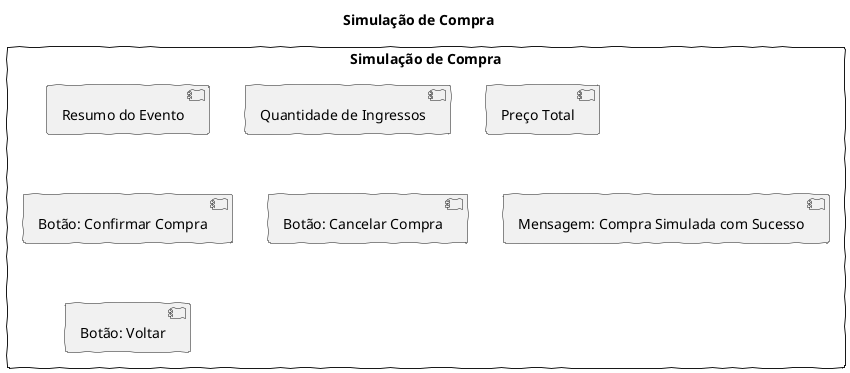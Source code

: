 @startuml
skinparam handwritten true
title Simulação de Compra

rectangle "Simulação de Compra" {
  [Resumo do Evento]
  [Quantidade de Ingressos]
  [Preço Total]
  [Botão: Confirmar Compra]
  [Botão: Cancelar Compra]
  [Mensagem: Compra Simulada com Sucesso]
  [Botão: Voltar]
}
@enduml
